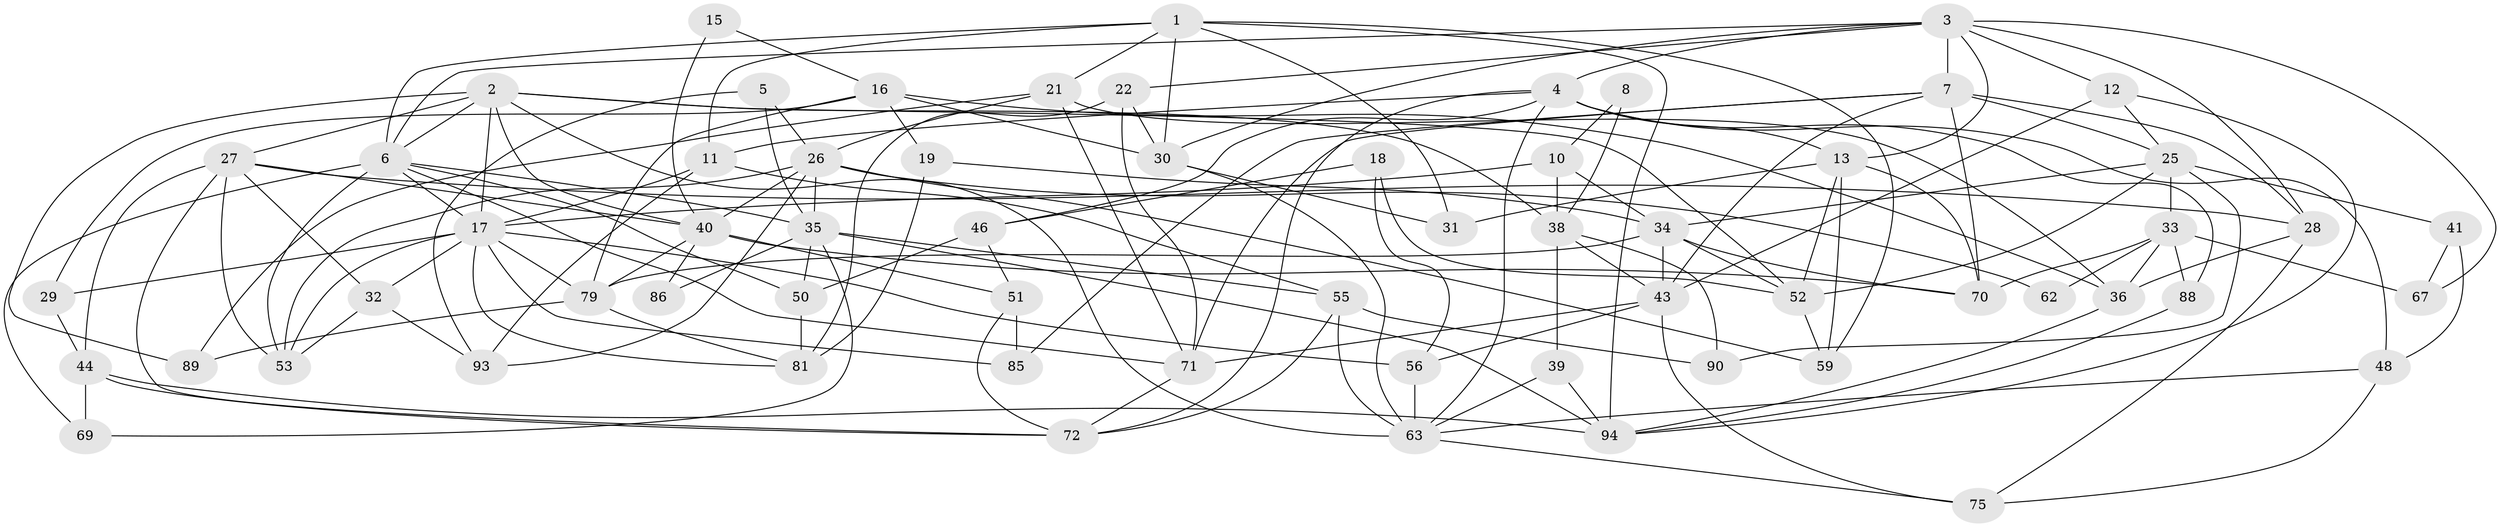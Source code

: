 // original degree distribution, {5: 0.16161616161616163, 4: 0.31313131313131315, 3: 0.29292929292929293, 2: 0.10101010101010101, 6: 0.08080808080808081, 7: 0.030303030303030304, 8: 0.020202020202020204}
// Generated by graph-tools (version 1.1) at 2025/42/03/06/25 10:42:00]
// undirected, 63 vertices, 160 edges
graph export_dot {
graph [start="1"]
  node [color=gray90,style=filled];
  1 [super="+76"];
  2 [super="+61"];
  3 [super="+20"];
  4 [super="+47"];
  5;
  6 [super="+9"];
  7 [super="+24"];
  8;
  10 [super="+14"];
  11 [super="+73"];
  12;
  13 [super="+54"];
  15;
  16 [super="+65"];
  17 [super="+96"];
  18;
  19;
  21 [super="+23"];
  22;
  25 [super="+68"];
  26 [super="+37"];
  27 [super="+98"];
  28 [super="+57"];
  29;
  30 [super="+99"];
  31 [super="+42"];
  32 [super="+60"];
  33 [super="+64"];
  34 [super="+45"];
  35 [super="+83"];
  36 [super="+49"];
  38 [super="+87"];
  39;
  40 [super="+58"];
  41;
  43 [super="+74"];
  44 [super="+77"];
  46;
  48;
  50;
  51 [super="+95"];
  52 [super="+80"];
  53 [super="+92"];
  55 [super="+78"];
  56 [super="+66"];
  59;
  62;
  63 [super="+91"];
  67;
  69;
  70;
  71 [super="+82"];
  72 [super="+97"];
  75 [super="+84"];
  79;
  81;
  85;
  86;
  88;
  89;
  90;
  93;
  94;
  1 -- 94;
  1 -- 59;
  1 -- 30;
  1 -- 6;
  1 -- 21;
  1 -- 11;
  1 -- 31;
  2 -- 40;
  2 -- 52;
  2 -- 89;
  2 -- 17;
  2 -- 38;
  2 -- 6;
  2 -- 63;
  2 -- 27;
  3 -- 12;
  3 -- 13;
  3 -- 6;
  3 -- 4;
  3 -- 67;
  3 -- 22;
  3 -- 28;
  3 -- 30;
  3 -- 7;
  4 -- 11;
  4 -- 46;
  4 -- 48;
  4 -- 88;
  4 -- 13;
  4 -- 63;
  4 -- 72;
  5 -- 93;
  5 -- 26;
  5 -- 35;
  6 -- 17;
  6 -- 53;
  6 -- 71;
  6 -- 50;
  6 -- 35;
  6 -- 69;
  7 -- 71;
  7 -- 28;
  7 -- 85;
  7 -- 70;
  7 -- 25;
  7 -- 43;
  8 -- 10;
  8 -- 38;
  10 -- 17;
  10 -- 38 [weight=2];
  10 -- 34;
  11 -- 17;
  11 -- 93;
  11 -- 55;
  12 -- 94;
  12 -- 25;
  12 -- 43;
  13 -- 31;
  13 -- 70;
  13 -- 59;
  13 -- 52;
  15 -- 16;
  15 -- 40;
  16 -- 29;
  16 -- 36;
  16 -- 19;
  16 -- 30;
  16 -- 79;
  17 -- 79;
  17 -- 81;
  17 -- 32;
  17 -- 29;
  17 -- 85;
  17 -- 56;
  17 -- 53;
  18 -- 46;
  18 -- 52;
  18 -- 56;
  19 -- 81;
  19 -- 34;
  21 -- 71;
  21 -- 36;
  21 -- 89;
  21 -- 26;
  22 -- 71;
  22 -- 30;
  22 -- 81;
  25 -- 33;
  25 -- 41;
  25 -- 90;
  25 -- 52;
  25 -- 34;
  26 -- 53;
  26 -- 35;
  26 -- 59;
  26 -- 62;
  26 -- 93;
  26 -- 40;
  27 -- 28;
  27 -- 72;
  27 -- 32;
  27 -- 53;
  27 -- 40;
  27 -- 44;
  28 -- 36;
  28 -- 75;
  29 -- 44;
  30 -- 63;
  30 -- 31;
  32 -- 53;
  32 -- 93;
  33 -- 88;
  33 -- 62;
  33 -- 36;
  33 -- 67;
  33 -- 70;
  34 -- 70;
  34 -- 43;
  34 -- 79;
  34 -- 52;
  35 -- 55;
  35 -- 69;
  35 -- 86;
  35 -- 94;
  35 -- 50;
  36 -- 94;
  38 -- 39;
  38 -- 43;
  38 -- 90;
  39 -- 63;
  39 -- 94;
  40 -- 70;
  40 -- 86;
  40 -- 51;
  40 -- 79;
  41 -- 48;
  41 -- 67;
  43 -- 71;
  43 -- 56;
  43 -- 75;
  44 -- 69;
  44 -- 72;
  44 -- 94;
  46 -- 50;
  46 -- 51;
  48 -- 63;
  48 -- 75;
  50 -- 81;
  51 -- 72;
  51 -- 85;
  52 -- 59;
  55 -- 90;
  55 -- 72;
  55 -- 63;
  56 -- 63 [weight=2];
  63 -- 75;
  71 -- 72;
  79 -- 81;
  79 -- 89;
  88 -- 94;
}
